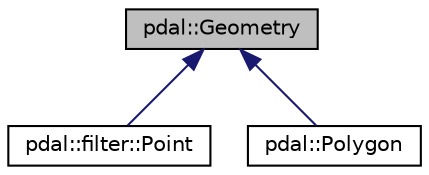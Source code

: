 digraph "pdal::Geometry"
{
  edge [fontname="Helvetica",fontsize="10",labelfontname="Helvetica",labelfontsize="10"];
  node [fontname="Helvetica",fontsize="10",shape=record];
  Node1 [label="pdal::Geometry",height=0.2,width=0.4,color="black", fillcolor="grey75", style="filled", fontcolor="black"];
  Node1 -> Node2 [dir="back",color="midnightblue",fontsize="10",style="solid",fontname="Helvetica"];
  Node2 [label="pdal::filter::Point",height=0.2,width=0.4,color="black", fillcolor="white", style="filled",URL="$classpdal_1_1filter_1_1Point.html"];
  Node1 -> Node3 [dir="back",color="midnightblue",fontsize="10",style="solid",fontname="Helvetica"];
  Node3 [label="pdal::Polygon",height=0.2,width=0.4,color="black", fillcolor="white", style="filled",URL="$classpdal_1_1Polygon.html"];
}
